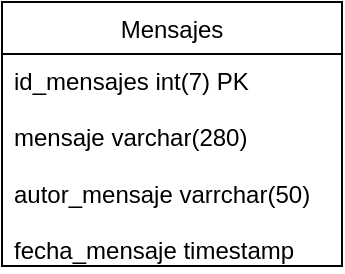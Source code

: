 <mxfile version="12.2.4"><diagram id="-OEdyzZOUn8-6SQsO2fM"><mxGraphModel dx="980" dy="1233" grid="1" gridSize="10" guides="1" tooltips="1" connect="1" arrows="1" fold="1" page="1" pageScale="1" pageWidth="850" pageHeight="1100" math="0" shadow="0"><root><mxCell id="0"/><mxCell id="1" parent="0"/><mxCell id="14" value="" style="group" vertex="1" connectable="0" parent="1"><mxGeometry x="110" y="40" width="170" height="130" as="geometry"/></mxCell><mxCell id="13" value="" style="group" vertex="1" connectable="0" parent="14"><mxGeometry width="170" height="130" as="geometry"/></mxCell><mxCell id="12" value="" style="group" vertex="1" connectable="0" parent="13"><mxGeometry width="170" height="130" as="geometry"/></mxCell><mxCell id="10" value="" style="group" vertex="1" connectable="0" parent="12"><mxGeometry width="170" height="130" as="geometry"/></mxCell><mxCell id="2" value="Mensajes" style="swimlane;fontStyle=0;childLayout=stackLayout;horizontal=1;startSize=26;fillColor=none;horizontalStack=0;resizeParent=1;resizeParentMax=0;resizeLast=0;collapsible=1;marginBottom=0;" vertex="1" parent="10"><mxGeometry width="170" height="132" as="geometry"/></mxCell><mxCell id="3" value="id_mensajes int(7) PK" style="text;strokeColor=none;fillColor=none;align=left;verticalAlign=top;spacingLeft=4;spacingRight=4;overflow=hidden;rotatable=0;points=[[0,0.5],[1,0.5]];portConstraint=eastwest;" vertex="1" parent="2"><mxGeometry y="26" width="170" height="28.167" as="geometry"/></mxCell><mxCell id="4" value="mensaje varchar(280)" style="text;strokeColor=none;fillColor=none;align=left;verticalAlign=top;spacingLeft=4;spacingRight=4;overflow=hidden;rotatable=0;points=[[0,0.5],[1,0.5]];portConstraint=eastwest;" vertex="1" parent="2"><mxGeometry y="54.167" width="170" height="28.167" as="geometry"/></mxCell><mxCell id="5" value="autor_mensaje varrchar(50)" style="text;strokeColor=none;fillColor=none;align=left;verticalAlign=top;spacingLeft=4;spacingRight=4;overflow=hidden;rotatable=0;points=[[0,0.5],[1,0.5]];portConstraint=eastwest;" vertex="1" parent="2"><mxGeometry y="82.333" width="170" height="28" as="geometry"/></mxCell><mxCell id="11" value="fecha_mensaje timestamp" style="text;strokeColor=none;fillColor=none;align=left;verticalAlign=top;spacingLeft=4;spacingRight=4;overflow=hidden;rotatable=0;points=[[0,0.5],[1,0.5]];portConstraint=eastwest;" vertex="1" parent="2"><mxGeometry y="110.333" width="170" height="21.667" as="geometry"/></mxCell></root></mxGraphModel></diagram></mxfile>